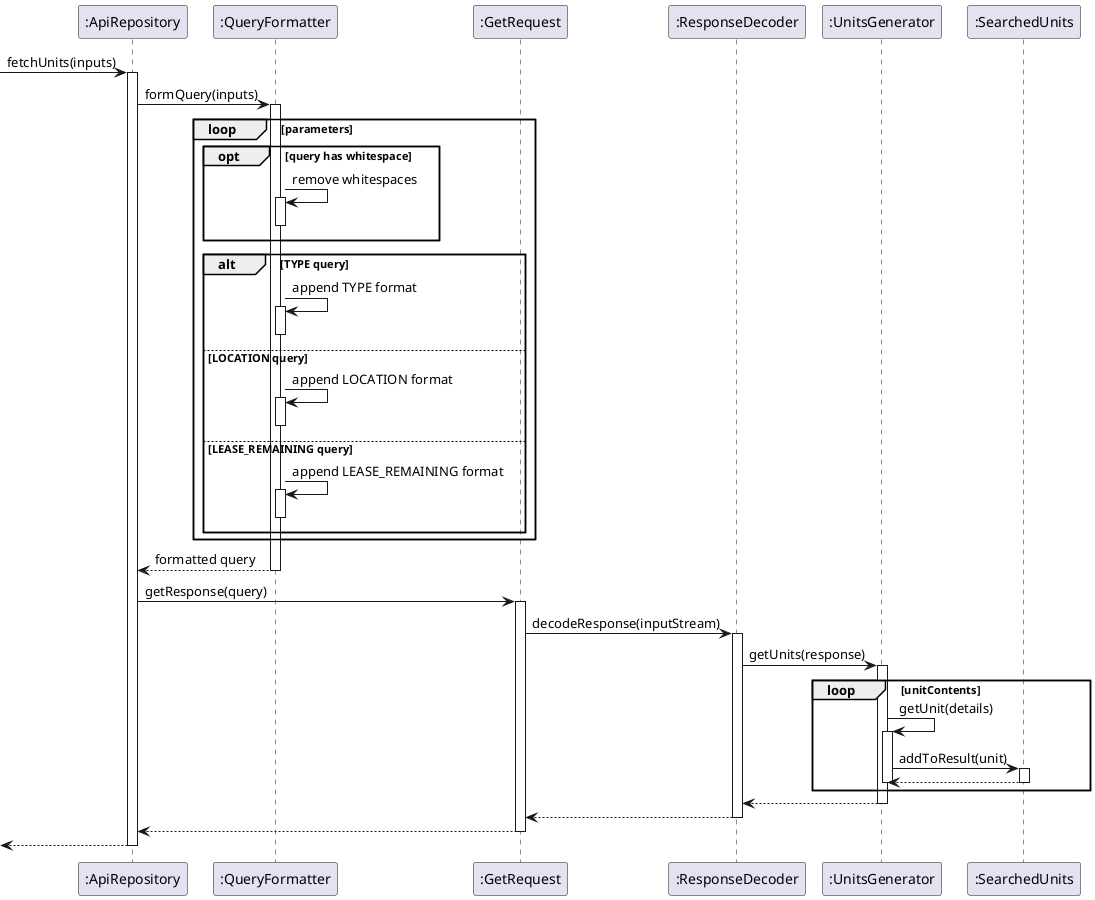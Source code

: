 @startuml
'https://plantuml.com/sequence-diagram

[-> ":ApiRepository": fetchUnits(inputs)
activate ":ApiRepository"
":ApiRepository" -> ":QueryFormatter": formQuery(inputs)
activate ":QueryFormatter"
loop parameters
    opt query has whitespace
    ":QueryFormatter" -> ":QueryFormatter": remove whitespaces
    activate ":QueryFormatter"
    deactivate ":QueryFormatter"
    end
    alt TYPE query
    ":QueryFormatter" -> ":QueryFormatter": append TYPE format
    activate ":QueryFormatter"
    deactivate ":QueryFormatter"
    else LOCATION query
    ":QueryFormatter" -> ":QueryFormatter": append LOCATION format
    activate ":QueryFormatter"
    deactivate ":QueryFormatter"
    else LEASE_REMAINING query
    ":QueryFormatter" -> ":QueryFormatter": append LEASE_REMAINING format
    activate ":QueryFormatter"
    deactivate ":QueryFormatter"
    end
end
":ApiRepository" <-- ":QueryFormatter": formatted query
deactivate ":QueryFormatter"
":ApiRepository" -> ":GetRequest": getResponse(query)
activate ":GetRequest"
":GetRequest" -> ":ResponseDecoder": decodeResponse(inputStream)
activate  ":ResponseDecoder"
 ":ResponseDecoder" -> ":UnitsGenerator": getUnits(response)
activate ":UnitsGenerator"
loop unitContents
    ":UnitsGenerator" -> ":UnitsGenerator": getUnit(details)
    activate ":UnitsGenerator"
    ":UnitsGenerator" -> ":SearchedUnits": addToResult(unit)
    activate ":SearchedUnits"
    ":UnitsGenerator" <-- ":SearchedUnits"
    deactivate ":SearchedUnits"
    deactivate ":UnitsGenerator"
end
 ":ResponseDecoder" <-- ":UnitsGenerator"
deactivate ":UnitsGenerator"
":GetRequest" <--  ":ResponseDecoder"
deactivate  ":ResponseDecoder"
":ApiRepository" <-- ":GetRequest"
deactivate ":GetRequest"
[<-- ":ApiRepository"
deactivate ":ApiRepository"
@enduml